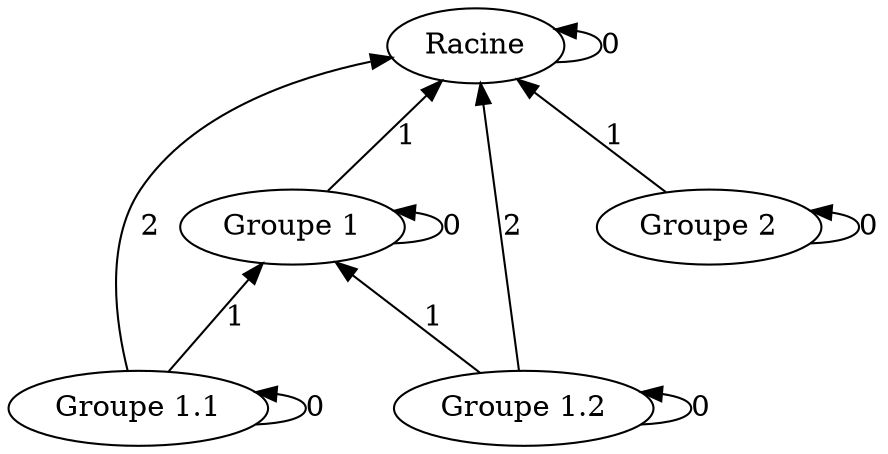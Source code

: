 // Correspond à la représentation en base de données (via GroupHierarchy)
// des dépendances que l'utilisateur a exprimé.
// Pour générer un fichier PNG à partir de ce fichier :
// dot -O -Tpng GroupHierarchy_model.dot
// (nécessite la commande dot, présente dans le package graphviz)
strict digraph GroupHierarchy {
    rankdir=BT;

    Racine;
    "Groupe 1";
    "Groupe 2";
    "Groupe 1.1";
    "Groupe 1.2";

    // Boucles (reflexivite)
    Racine -> Racine [label=0];
    "Groupe 1" -> "Groupe 1" [label=0];
    "Groupe 2" -> "Groupe 2" [label=0];
    "Groupe 1.1" -> "Groupe 1.1" [label=0];
    "Groupe 1.2" -> "Groupe 1.2" [label=0];

    // Arcs directs
    "Groupe 1" -> Racine [label=1];
    "Groupe 2" -> Racine [label=1];
    "Groupe 1.1" -> "Groupe 1" [label=1];
    "Groupe 1.2" -> "Groupe 1" [label=1];

    // Arcs indirects (transitivite)
    "Groupe 1.1" -> Racine [label=2];
    "Groupe 1.2" -> Racine [label=2];
}

